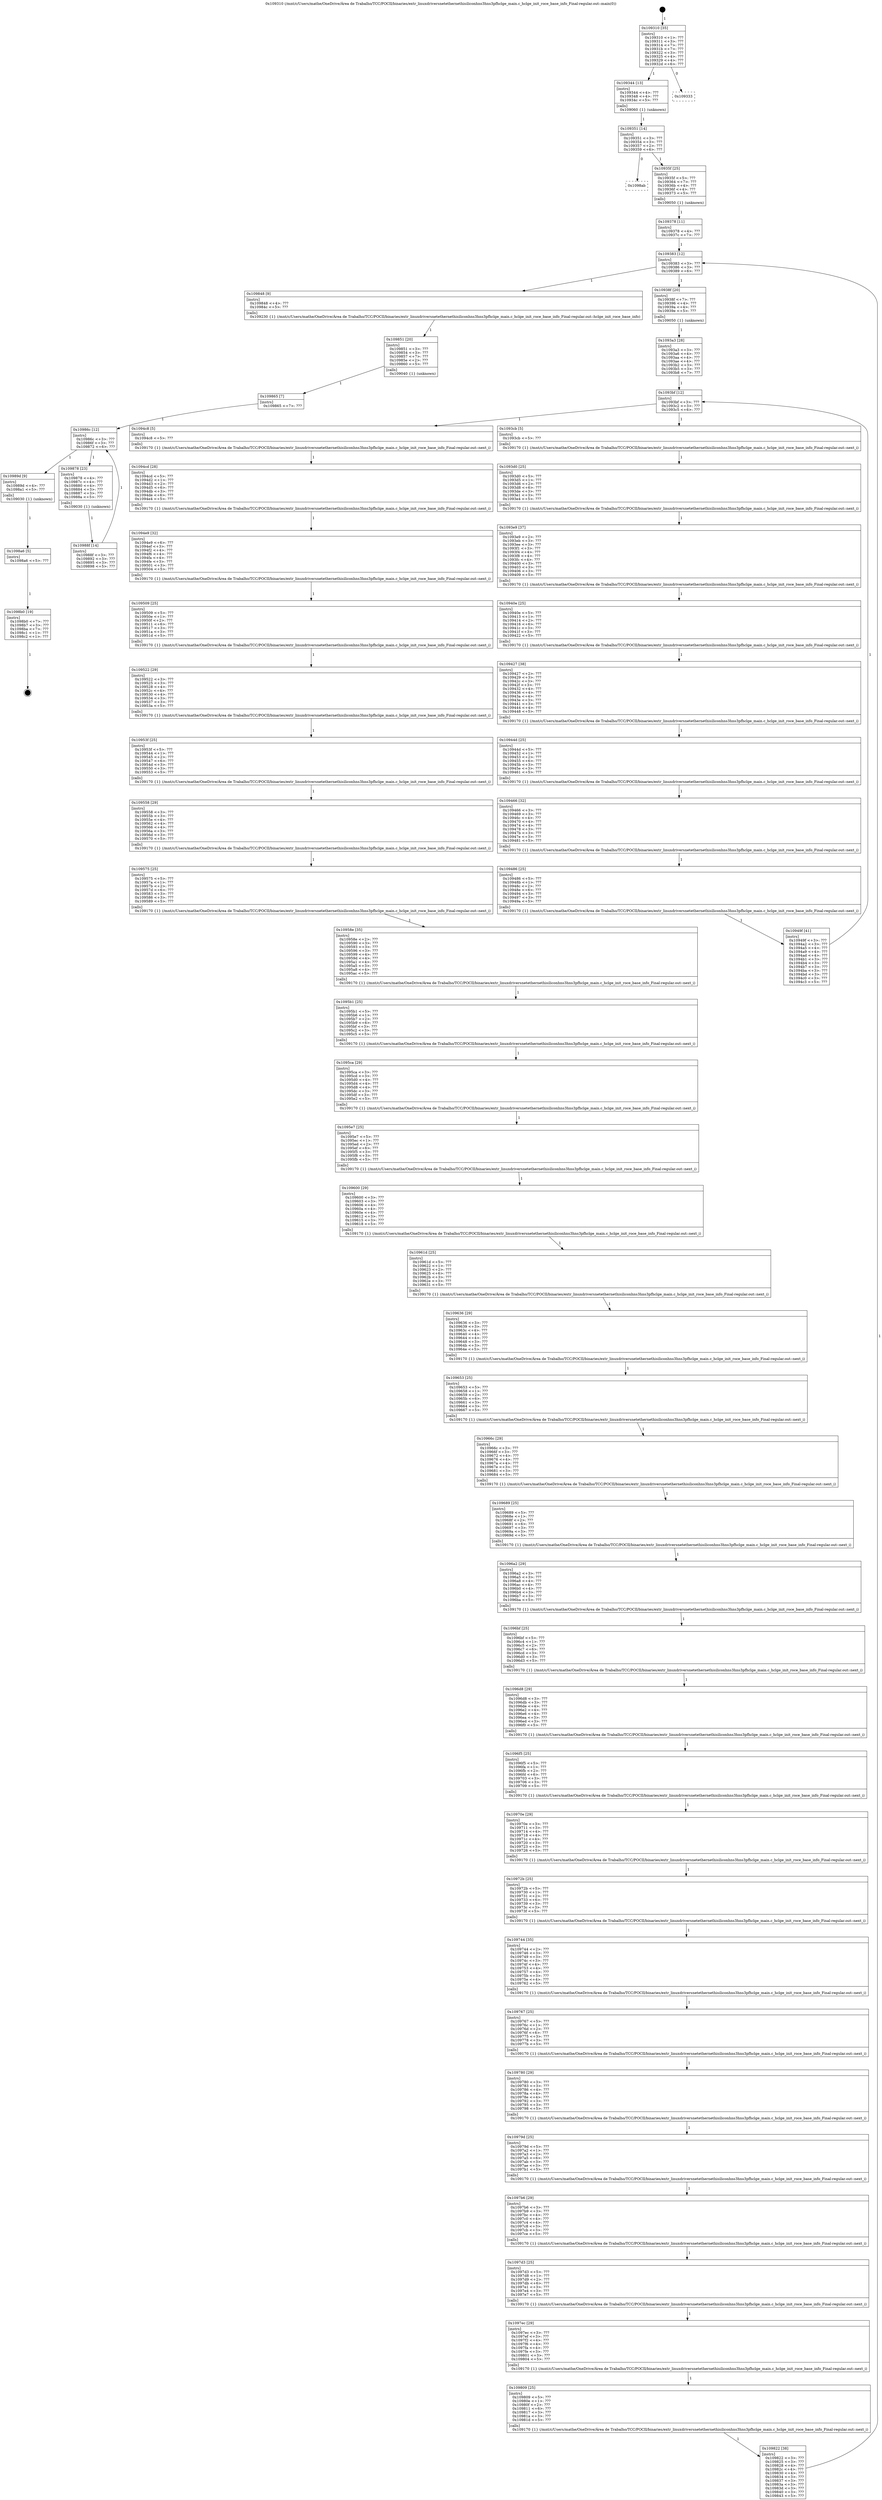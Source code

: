 digraph "0x109310" {
  label = "0x109310 (/mnt/c/Users/mathe/OneDrive/Área de Trabalho/TCC/POCII/binaries/extr_linuxdriversnetethernethisiliconhns3hns3pfhclge_main.c_hclge_init_roce_base_info_Final-regular.out::main(0))"
  labelloc = "t"
  node[shape=record]

  Entry [label="",width=0.3,height=0.3,shape=circle,fillcolor=black,style=filled]
  "0x109310" [label="{
     0x109310 [35]\l
     | [instrs]\l
     &nbsp;&nbsp;0x109310 \<+1\>: ???\l
     &nbsp;&nbsp;0x109311 \<+3\>: ???\l
     &nbsp;&nbsp;0x109314 \<+7\>: ???\l
     &nbsp;&nbsp;0x10931b \<+7\>: ???\l
     &nbsp;&nbsp;0x109322 \<+3\>: ???\l
     &nbsp;&nbsp;0x109325 \<+4\>: ???\l
     &nbsp;&nbsp;0x109329 \<+4\>: ???\l
     &nbsp;&nbsp;0x10932d \<+6\>: ???\l
  }"]
  "0x109344" [label="{
     0x109344 [13]\l
     | [instrs]\l
     &nbsp;&nbsp;0x109344 \<+4\>: ???\l
     &nbsp;&nbsp;0x109348 \<+4\>: ???\l
     &nbsp;&nbsp;0x10934c \<+5\>: ???\l
     | [calls]\l
     &nbsp;&nbsp;0x109060 \{1\} (unknown)\l
  }"]
  "0x109333" [label="{
     0x109333\l
  }", style=dashed]
  "0x109351" [label="{
     0x109351 [14]\l
     | [instrs]\l
     &nbsp;&nbsp;0x109351 \<+3\>: ???\l
     &nbsp;&nbsp;0x109354 \<+3\>: ???\l
     &nbsp;&nbsp;0x109357 \<+2\>: ???\l
     &nbsp;&nbsp;0x109359 \<+6\>: ???\l
  }"]
  "0x1098ab" [label="{
     0x1098ab\l
  }", style=dashed]
  "0x10935f" [label="{
     0x10935f [25]\l
     | [instrs]\l
     &nbsp;&nbsp;0x10935f \<+5\>: ???\l
     &nbsp;&nbsp;0x109364 \<+7\>: ???\l
     &nbsp;&nbsp;0x10936b \<+4\>: ???\l
     &nbsp;&nbsp;0x10936f \<+4\>: ???\l
     &nbsp;&nbsp;0x109373 \<+5\>: ???\l
     | [calls]\l
     &nbsp;&nbsp;0x109050 \{1\} (unknown)\l
  }"]
  Exit [label="",width=0.3,height=0.3,shape=circle,fillcolor=black,style=filled,peripheries=2]
  "0x109383" [label="{
     0x109383 [12]\l
     | [instrs]\l
     &nbsp;&nbsp;0x109383 \<+3\>: ???\l
     &nbsp;&nbsp;0x109386 \<+3\>: ???\l
     &nbsp;&nbsp;0x109389 \<+6\>: ???\l
  }"]
  "0x109848" [label="{
     0x109848 [9]\l
     | [instrs]\l
     &nbsp;&nbsp;0x109848 \<+4\>: ???\l
     &nbsp;&nbsp;0x10984c \<+5\>: ???\l
     | [calls]\l
     &nbsp;&nbsp;0x109230 \{1\} (/mnt/c/Users/mathe/OneDrive/Área de Trabalho/TCC/POCII/binaries/extr_linuxdriversnetethernethisiliconhns3hns3pfhclge_main.c_hclge_init_roce_base_info_Final-regular.out::hclge_init_roce_base_info)\l
  }"]
  "0x10938f" [label="{
     0x10938f [20]\l
     | [instrs]\l
     &nbsp;&nbsp;0x10938f \<+7\>: ???\l
     &nbsp;&nbsp;0x109396 \<+4\>: ???\l
     &nbsp;&nbsp;0x10939a \<+4\>: ???\l
     &nbsp;&nbsp;0x10939e \<+5\>: ???\l
     | [calls]\l
     &nbsp;&nbsp;0x109050 \{1\} (unknown)\l
  }"]
  "0x1093bf" [label="{
     0x1093bf [12]\l
     | [instrs]\l
     &nbsp;&nbsp;0x1093bf \<+3\>: ???\l
     &nbsp;&nbsp;0x1093c2 \<+3\>: ???\l
     &nbsp;&nbsp;0x1093c5 \<+6\>: ???\l
  }"]
  "0x1094c8" [label="{
     0x1094c8 [5]\l
     | [instrs]\l
     &nbsp;&nbsp;0x1094c8 \<+5\>: ???\l
     | [calls]\l
     &nbsp;&nbsp;0x109170 \{1\} (/mnt/c/Users/mathe/OneDrive/Área de Trabalho/TCC/POCII/binaries/extr_linuxdriversnetethernethisiliconhns3hns3pfhclge_main.c_hclge_init_roce_base_info_Final-regular.out::next_i)\l
  }"]
  "0x1093cb" [label="{
     0x1093cb [5]\l
     | [instrs]\l
     &nbsp;&nbsp;0x1093cb \<+5\>: ???\l
     | [calls]\l
     &nbsp;&nbsp;0x109170 \{1\} (/mnt/c/Users/mathe/OneDrive/Área de Trabalho/TCC/POCII/binaries/extr_linuxdriversnetethernethisiliconhns3hns3pfhclge_main.c_hclge_init_roce_base_info_Final-regular.out::next_i)\l
  }"]
  "0x1093d0" [label="{
     0x1093d0 [25]\l
     | [instrs]\l
     &nbsp;&nbsp;0x1093d0 \<+5\>: ???\l
     &nbsp;&nbsp;0x1093d5 \<+1\>: ???\l
     &nbsp;&nbsp;0x1093d6 \<+2\>: ???\l
     &nbsp;&nbsp;0x1093d8 \<+6\>: ???\l
     &nbsp;&nbsp;0x1093de \<+3\>: ???\l
     &nbsp;&nbsp;0x1093e1 \<+3\>: ???\l
     &nbsp;&nbsp;0x1093e4 \<+5\>: ???\l
     | [calls]\l
     &nbsp;&nbsp;0x109170 \{1\} (/mnt/c/Users/mathe/OneDrive/Área de Trabalho/TCC/POCII/binaries/extr_linuxdriversnetethernethisiliconhns3hns3pfhclge_main.c_hclge_init_roce_base_info_Final-regular.out::next_i)\l
  }"]
  "0x1093e9" [label="{
     0x1093e9 [37]\l
     | [instrs]\l
     &nbsp;&nbsp;0x1093e9 \<+2\>: ???\l
     &nbsp;&nbsp;0x1093eb \<+3\>: ???\l
     &nbsp;&nbsp;0x1093ee \<+3\>: ???\l
     &nbsp;&nbsp;0x1093f1 \<+3\>: ???\l
     &nbsp;&nbsp;0x1093f4 \<+4\>: ???\l
     &nbsp;&nbsp;0x1093f8 \<+4\>: ???\l
     &nbsp;&nbsp;0x1093fc \<+4\>: ???\l
     &nbsp;&nbsp;0x109400 \<+3\>: ???\l
     &nbsp;&nbsp;0x109403 \<+3\>: ???\l
     &nbsp;&nbsp;0x109406 \<+3\>: ???\l
     &nbsp;&nbsp;0x109409 \<+5\>: ???\l
     | [calls]\l
     &nbsp;&nbsp;0x109170 \{1\} (/mnt/c/Users/mathe/OneDrive/Área de Trabalho/TCC/POCII/binaries/extr_linuxdriversnetethernethisiliconhns3hns3pfhclge_main.c_hclge_init_roce_base_info_Final-regular.out::next_i)\l
  }"]
  "0x10940e" [label="{
     0x10940e [25]\l
     | [instrs]\l
     &nbsp;&nbsp;0x10940e \<+5\>: ???\l
     &nbsp;&nbsp;0x109413 \<+1\>: ???\l
     &nbsp;&nbsp;0x109414 \<+2\>: ???\l
     &nbsp;&nbsp;0x109416 \<+6\>: ???\l
     &nbsp;&nbsp;0x10941c \<+3\>: ???\l
     &nbsp;&nbsp;0x10941f \<+3\>: ???\l
     &nbsp;&nbsp;0x109422 \<+5\>: ???\l
     | [calls]\l
     &nbsp;&nbsp;0x109170 \{1\} (/mnt/c/Users/mathe/OneDrive/Área de Trabalho/TCC/POCII/binaries/extr_linuxdriversnetethernethisiliconhns3hns3pfhclge_main.c_hclge_init_roce_base_info_Final-regular.out::next_i)\l
  }"]
  "0x109427" [label="{
     0x109427 [38]\l
     | [instrs]\l
     &nbsp;&nbsp;0x109427 \<+2\>: ???\l
     &nbsp;&nbsp;0x109429 \<+3\>: ???\l
     &nbsp;&nbsp;0x10942c \<+3\>: ???\l
     &nbsp;&nbsp;0x10942f \<+3\>: ???\l
     &nbsp;&nbsp;0x109432 \<+4\>: ???\l
     &nbsp;&nbsp;0x109436 \<+4\>: ???\l
     &nbsp;&nbsp;0x10943a \<+4\>: ???\l
     &nbsp;&nbsp;0x10943e \<+3\>: ???\l
     &nbsp;&nbsp;0x109441 \<+3\>: ???\l
     &nbsp;&nbsp;0x109444 \<+4\>: ???\l
     &nbsp;&nbsp;0x109448 \<+5\>: ???\l
     | [calls]\l
     &nbsp;&nbsp;0x109170 \{1\} (/mnt/c/Users/mathe/OneDrive/Área de Trabalho/TCC/POCII/binaries/extr_linuxdriversnetethernethisiliconhns3hns3pfhclge_main.c_hclge_init_roce_base_info_Final-regular.out::next_i)\l
  }"]
  "0x10944d" [label="{
     0x10944d [25]\l
     | [instrs]\l
     &nbsp;&nbsp;0x10944d \<+5\>: ???\l
     &nbsp;&nbsp;0x109452 \<+1\>: ???\l
     &nbsp;&nbsp;0x109453 \<+2\>: ???\l
     &nbsp;&nbsp;0x109455 \<+6\>: ???\l
     &nbsp;&nbsp;0x10945b \<+3\>: ???\l
     &nbsp;&nbsp;0x10945e \<+3\>: ???\l
     &nbsp;&nbsp;0x109461 \<+5\>: ???\l
     | [calls]\l
     &nbsp;&nbsp;0x109170 \{1\} (/mnt/c/Users/mathe/OneDrive/Área de Trabalho/TCC/POCII/binaries/extr_linuxdriversnetethernethisiliconhns3hns3pfhclge_main.c_hclge_init_roce_base_info_Final-regular.out::next_i)\l
  }"]
  "0x109466" [label="{
     0x109466 [32]\l
     | [instrs]\l
     &nbsp;&nbsp;0x109466 \<+3\>: ???\l
     &nbsp;&nbsp;0x109469 \<+3\>: ???\l
     &nbsp;&nbsp;0x10946c \<+4\>: ???\l
     &nbsp;&nbsp;0x109470 \<+4\>: ???\l
     &nbsp;&nbsp;0x109474 \<+4\>: ???\l
     &nbsp;&nbsp;0x109478 \<+3\>: ???\l
     &nbsp;&nbsp;0x10947b \<+3\>: ???\l
     &nbsp;&nbsp;0x10947e \<+3\>: ???\l
     &nbsp;&nbsp;0x109481 \<+5\>: ???\l
     | [calls]\l
     &nbsp;&nbsp;0x109170 \{1\} (/mnt/c/Users/mathe/OneDrive/Área de Trabalho/TCC/POCII/binaries/extr_linuxdriversnetethernethisiliconhns3hns3pfhclge_main.c_hclge_init_roce_base_info_Final-regular.out::next_i)\l
  }"]
  "0x109486" [label="{
     0x109486 [25]\l
     | [instrs]\l
     &nbsp;&nbsp;0x109486 \<+5\>: ???\l
     &nbsp;&nbsp;0x10948b \<+1\>: ???\l
     &nbsp;&nbsp;0x10948c \<+2\>: ???\l
     &nbsp;&nbsp;0x10948e \<+6\>: ???\l
     &nbsp;&nbsp;0x109494 \<+3\>: ???\l
     &nbsp;&nbsp;0x109497 \<+3\>: ???\l
     &nbsp;&nbsp;0x10949a \<+5\>: ???\l
     | [calls]\l
     &nbsp;&nbsp;0x109170 \{1\} (/mnt/c/Users/mathe/OneDrive/Área de Trabalho/TCC/POCII/binaries/extr_linuxdriversnetethernethisiliconhns3hns3pfhclge_main.c_hclge_init_roce_base_info_Final-regular.out::next_i)\l
  }"]
  "0x10949f" [label="{
     0x10949f [41]\l
     | [instrs]\l
     &nbsp;&nbsp;0x10949f \<+3\>: ???\l
     &nbsp;&nbsp;0x1094a2 \<+3\>: ???\l
     &nbsp;&nbsp;0x1094a5 \<+4\>: ???\l
     &nbsp;&nbsp;0x1094a9 \<+4\>: ???\l
     &nbsp;&nbsp;0x1094ad \<+4\>: ???\l
     &nbsp;&nbsp;0x1094b1 \<+3\>: ???\l
     &nbsp;&nbsp;0x1094b4 \<+3\>: ???\l
     &nbsp;&nbsp;0x1094b7 \<+3\>: ???\l
     &nbsp;&nbsp;0x1094ba \<+3\>: ???\l
     &nbsp;&nbsp;0x1094bd \<+3\>: ???\l
     &nbsp;&nbsp;0x1094c0 \<+3\>: ???\l
     &nbsp;&nbsp;0x1094c3 \<+5\>: ???\l
  }"]
  "0x1093a3" [label="{
     0x1093a3 [28]\l
     | [instrs]\l
     &nbsp;&nbsp;0x1093a3 \<+3\>: ???\l
     &nbsp;&nbsp;0x1093a6 \<+4\>: ???\l
     &nbsp;&nbsp;0x1093aa \<+4\>: ???\l
     &nbsp;&nbsp;0x1093ae \<+4\>: ???\l
     &nbsp;&nbsp;0x1093b2 \<+3\>: ???\l
     &nbsp;&nbsp;0x1093b5 \<+3\>: ???\l
     &nbsp;&nbsp;0x1093b8 \<+7\>: ???\l
  }"]
  "0x1094cd" [label="{
     0x1094cd [28]\l
     | [instrs]\l
     &nbsp;&nbsp;0x1094cd \<+5\>: ???\l
     &nbsp;&nbsp;0x1094d2 \<+1\>: ???\l
     &nbsp;&nbsp;0x1094d3 \<+2\>: ???\l
     &nbsp;&nbsp;0x1094d5 \<+6\>: ???\l
     &nbsp;&nbsp;0x1094db \<+3\>: ???\l
     &nbsp;&nbsp;0x1094de \<+6\>: ???\l
     &nbsp;&nbsp;0x1094e4 \<+5\>: ???\l
     | [calls]\l
     &nbsp;&nbsp;0x109170 \{1\} (/mnt/c/Users/mathe/OneDrive/Área de Trabalho/TCC/POCII/binaries/extr_linuxdriversnetethernethisiliconhns3hns3pfhclge_main.c_hclge_init_roce_base_info_Final-regular.out::next_i)\l
  }"]
  "0x1094e9" [label="{
     0x1094e9 [32]\l
     | [instrs]\l
     &nbsp;&nbsp;0x1094e9 \<+6\>: ???\l
     &nbsp;&nbsp;0x1094ef \<+3\>: ???\l
     &nbsp;&nbsp;0x1094f2 \<+4\>: ???\l
     &nbsp;&nbsp;0x1094f6 \<+4\>: ???\l
     &nbsp;&nbsp;0x1094fa \<+4\>: ???\l
     &nbsp;&nbsp;0x1094fe \<+3\>: ???\l
     &nbsp;&nbsp;0x109501 \<+3\>: ???\l
     &nbsp;&nbsp;0x109504 \<+5\>: ???\l
     | [calls]\l
     &nbsp;&nbsp;0x109170 \{1\} (/mnt/c/Users/mathe/OneDrive/Área de Trabalho/TCC/POCII/binaries/extr_linuxdriversnetethernethisiliconhns3hns3pfhclge_main.c_hclge_init_roce_base_info_Final-regular.out::next_i)\l
  }"]
  "0x109509" [label="{
     0x109509 [25]\l
     | [instrs]\l
     &nbsp;&nbsp;0x109509 \<+5\>: ???\l
     &nbsp;&nbsp;0x10950e \<+1\>: ???\l
     &nbsp;&nbsp;0x10950f \<+2\>: ???\l
     &nbsp;&nbsp;0x109511 \<+6\>: ???\l
     &nbsp;&nbsp;0x109517 \<+3\>: ???\l
     &nbsp;&nbsp;0x10951a \<+3\>: ???\l
     &nbsp;&nbsp;0x10951d \<+5\>: ???\l
     | [calls]\l
     &nbsp;&nbsp;0x109170 \{1\} (/mnt/c/Users/mathe/OneDrive/Área de Trabalho/TCC/POCII/binaries/extr_linuxdriversnetethernethisiliconhns3hns3pfhclge_main.c_hclge_init_roce_base_info_Final-regular.out::next_i)\l
  }"]
  "0x109522" [label="{
     0x109522 [29]\l
     | [instrs]\l
     &nbsp;&nbsp;0x109522 \<+3\>: ???\l
     &nbsp;&nbsp;0x109525 \<+3\>: ???\l
     &nbsp;&nbsp;0x109528 \<+4\>: ???\l
     &nbsp;&nbsp;0x10952c \<+4\>: ???\l
     &nbsp;&nbsp;0x109530 \<+4\>: ???\l
     &nbsp;&nbsp;0x109534 \<+3\>: ???\l
     &nbsp;&nbsp;0x109537 \<+3\>: ???\l
     &nbsp;&nbsp;0x10953a \<+5\>: ???\l
     | [calls]\l
     &nbsp;&nbsp;0x109170 \{1\} (/mnt/c/Users/mathe/OneDrive/Área de Trabalho/TCC/POCII/binaries/extr_linuxdriversnetethernethisiliconhns3hns3pfhclge_main.c_hclge_init_roce_base_info_Final-regular.out::next_i)\l
  }"]
  "0x10953f" [label="{
     0x10953f [25]\l
     | [instrs]\l
     &nbsp;&nbsp;0x10953f \<+5\>: ???\l
     &nbsp;&nbsp;0x109544 \<+1\>: ???\l
     &nbsp;&nbsp;0x109545 \<+2\>: ???\l
     &nbsp;&nbsp;0x109547 \<+6\>: ???\l
     &nbsp;&nbsp;0x10954d \<+3\>: ???\l
     &nbsp;&nbsp;0x109550 \<+3\>: ???\l
     &nbsp;&nbsp;0x109553 \<+5\>: ???\l
     | [calls]\l
     &nbsp;&nbsp;0x109170 \{1\} (/mnt/c/Users/mathe/OneDrive/Área de Trabalho/TCC/POCII/binaries/extr_linuxdriversnetethernethisiliconhns3hns3pfhclge_main.c_hclge_init_roce_base_info_Final-regular.out::next_i)\l
  }"]
  "0x109558" [label="{
     0x109558 [29]\l
     | [instrs]\l
     &nbsp;&nbsp;0x109558 \<+3\>: ???\l
     &nbsp;&nbsp;0x10955b \<+3\>: ???\l
     &nbsp;&nbsp;0x10955e \<+4\>: ???\l
     &nbsp;&nbsp;0x109562 \<+4\>: ???\l
     &nbsp;&nbsp;0x109566 \<+4\>: ???\l
     &nbsp;&nbsp;0x10956a \<+3\>: ???\l
     &nbsp;&nbsp;0x10956d \<+3\>: ???\l
     &nbsp;&nbsp;0x109570 \<+5\>: ???\l
     | [calls]\l
     &nbsp;&nbsp;0x109170 \{1\} (/mnt/c/Users/mathe/OneDrive/Área de Trabalho/TCC/POCII/binaries/extr_linuxdriversnetethernethisiliconhns3hns3pfhclge_main.c_hclge_init_roce_base_info_Final-regular.out::next_i)\l
  }"]
  "0x109575" [label="{
     0x109575 [25]\l
     | [instrs]\l
     &nbsp;&nbsp;0x109575 \<+5\>: ???\l
     &nbsp;&nbsp;0x10957a \<+1\>: ???\l
     &nbsp;&nbsp;0x10957b \<+2\>: ???\l
     &nbsp;&nbsp;0x10957d \<+6\>: ???\l
     &nbsp;&nbsp;0x109583 \<+3\>: ???\l
     &nbsp;&nbsp;0x109586 \<+3\>: ???\l
     &nbsp;&nbsp;0x109589 \<+5\>: ???\l
     | [calls]\l
     &nbsp;&nbsp;0x109170 \{1\} (/mnt/c/Users/mathe/OneDrive/Área de Trabalho/TCC/POCII/binaries/extr_linuxdriversnetethernethisiliconhns3hns3pfhclge_main.c_hclge_init_roce_base_info_Final-regular.out::next_i)\l
  }"]
  "0x10958e" [label="{
     0x10958e [35]\l
     | [instrs]\l
     &nbsp;&nbsp;0x10958e \<+2\>: ???\l
     &nbsp;&nbsp;0x109590 \<+3\>: ???\l
     &nbsp;&nbsp;0x109593 \<+3\>: ???\l
     &nbsp;&nbsp;0x109596 \<+3\>: ???\l
     &nbsp;&nbsp;0x109599 \<+4\>: ???\l
     &nbsp;&nbsp;0x10959d \<+4\>: ???\l
     &nbsp;&nbsp;0x1095a1 \<+4\>: ???\l
     &nbsp;&nbsp;0x1095a5 \<+3\>: ???\l
     &nbsp;&nbsp;0x1095a8 \<+4\>: ???\l
     &nbsp;&nbsp;0x1095ac \<+5\>: ???\l
     | [calls]\l
     &nbsp;&nbsp;0x109170 \{1\} (/mnt/c/Users/mathe/OneDrive/Área de Trabalho/TCC/POCII/binaries/extr_linuxdriversnetethernethisiliconhns3hns3pfhclge_main.c_hclge_init_roce_base_info_Final-regular.out::next_i)\l
  }"]
  "0x1095b1" [label="{
     0x1095b1 [25]\l
     | [instrs]\l
     &nbsp;&nbsp;0x1095b1 \<+5\>: ???\l
     &nbsp;&nbsp;0x1095b6 \<+1\>: ???\l
     &nbsp;&nbsp;0x1095b7 \<+2\>: ???\l
     &nbsp;&nbsp;0x1095b9 \<+6\>: ???\l
     &nbsp;&nbsp;0x1095bf \<+3\>: ???\l
     &nbsp;&nbsp;0x1095c2 \<+3\>: ???\l
     &nbsp;&nbsp;0x1095c5 \<+5\>: ???\l
     | [calls]\l
     &nbsp;&nbsp;0x109170 \{1\} (/mnt/c/Users/mathe/OneDrive/Área de Trabalho/TCC/POCII/binaries/extr_linuxdriversnetethernethisiliconhns3hns3pfhclge_main.c_hclge_init_roce_base_info_Final-regular.out::next_i)\l
  }"]
  "0x1095ca" [label="{
     0x1095ca [29]\l
     | [instrs]\l
     &nbsp;&nbsp;0x1095ca \<+3\>: ???\l
     &nbsp;&nbsp;0x1095cd \<+3\>: ???\l
     &nbsp;&nbsp;0x1095d0 \<+4\>: ???\l
     &nbsp;&nbsp;0x1095d4 \<+4\>: ???\l
     &nbsp;&nbsp;0x1095d8 \<+4\>: ???\l
     &nbsp;&nbsp;0x1095dc \<+3\>: ???\l
     &nbsp;&nbsp;0x1095df \<+3\>: ???\l
     &nbsp;&nbsp;0x1095e2 \<+5\>: ???\l
     | [calls]\l
     &nbsp;&nbsp;0x109170 \{1\} (/mnt/c/Users/mathe/OneDrive/Área de Trabalho/TCC/POCII/binaries/extr_linuxdriversnetethernethisiliconhns3hns3pfhclge_main.c_hclge_init_roce_base_info_Final-regular.out::next_i)\l
  }"]
  "0x1095e7" [label="{
     0x1095e7 [25]\l
     | [instrs]\l
     &nbsp;&nbsp;0x1095e7 \<+5\>: ???\l
     &nbsp;&nbsp;0x1095ec \<+1\>: ???\l
     &nbsp;&nbsp;0x1095ed \<+2\>: ???\l
     &nbsp;&nbsp;0x1095ef \<+6\>: ???\l
     &nbsp;&nbsp;0x1095f5 \<+3\>: ???\l
     &nbsp;&nbsp;0x1095f8 \<+3\>: ???\l
     &nbsp;&nbsp;0x1095fb \<+5\>: ???\l
     | [calls]\l
     &nbsp;&nbsp;0x109170 \{1\} (/mnt/c/Users/mathe/OneDrive/Área de Trabalho/TCC/POCII/binaries/extr_linuxdriversnetethernethisiliconhns3hns3pfhclge_main.c_hclge_init_roce_base_info_Final-regular.out::next_i)\l
  }"]
  "0x109600" [label="{
     0x109600 [29]\l
     | [instrs]\l
     &nbsp;&nbsp;0x109600 \<+3\>: ???\l
     &nbsp;&nbsp;0x109603 \<+3\>: ???\l
     &nbsp;&nbsp;0x109606 \<+4\>: ???\l
     &nbsp;&nbsp;0x10960a \<+4\>: ???\l
     &nbsp;&nbsp;0x10960e \<+4\>: ???\l
     &nbsp;&nbsp;0x109612 \<+3\>: ???\l
     &nbsp;&nbsp;0x109615 \<+3\>: ???\l
     &nbsp;&nbsp;0x109618 \<+5\>: ???\l
     | [calls]\l
     &nbsp;&nbsp;0x109170 \{1\} (/mnt/c/Users/mathe/OneDrive/Área de Trabalho/TCC/POCII/binaries/extr_linuxdriversnetethernethisiliconhns3hns3pfhclge_main.c_hclge_init_roce_base_info_Final-regular.out::next_i)\l
  }"]
  "0x10961d" [label="{
     0x10961d [25]\l
     | [instrs]\l
     &nbsp;&nbsp;0x10961d \<+5\>: ???\l
     &nbsp;&nbsp;0x109622 \<+1\>: ???\l
     &nbsp;&nbsp;0x109623 \<+2\>: ???\l
     &nbsp;&nbsp;0x109625 \<+6\>: ???\l
     &nbsp;&nbsp;0x10962b \<+3\>: ???\l
     &nbsp;&nbsp;0x10962e \<+3\>: ???\l
     &nbsp;&nbsp;0x109631 \<+5\>: ???\l
     | [calls]\l
     &nbsp;&nbsp;0x109170 \{1\} (/mnt/c/Users/mathe/OneDrive/Área de Trabalho/TCC/POCII/binaries/extr_linuxdriversnetethernethisiliconhns3hns3pfhclge_main.c_hclge_init_roce_base_info_Final-regular.out::next_i)\l
  }"]
  "0x109636" [label="{
     0x109636 [29]\l
     | [instrs]\l
     &nbsp;&nbsp;0x109636 \<+3\>: ???\l
     &nbsp;&nbsp;0x109639 \<+3\>: ???\l
     &nbsp;&nbsp;0x10963c \<+4\>: ???\l
     &nbsp;&nbsp;0x109640 \<+4\>: ???\l
     &nbsp;&nbsp;0x109644 \<+4\>: ???\l
     &nbsp;&nbsp;0x109648 \<+3\>: ???\l
     &nbsp;&nbsp;0x10964b \<+3\>: ???\l
     &nbsp;&nbsp;0x10964e \<+5\>: ???\l
     | [calls]\l
     &nbsp;&nbsp;0x109170 \{1\} (/mnt/c/Users/mathe/OneDrive/Área de Trabalho/TCC/POCII/binaries/extr_linuxdriversnetethernethisiliconhns3hns3pfhclge_main.c_hclge_init_roce_base_info_Final-regular.out::next_i)\l
  }"]
  "0x109653" [label="{
     0x109653 [25]\l
     | [instrs]\l
     &nbsp;&nbsp;0x109653 \<+5\>: ???\l
     &nbsp;&nbsp;0x109658 \<+1\>: ???\l
     &nbsp;&nbsp;0x109659 \<+2\>: ???\l
     &nbsp;&nbsp;0x10965b \<+6\>: ???\l
     &nbsp;&nbsp;0x109661 \<+3\>: ???\l
     &nbsp;&nbsp;0x109664 \<+3\>: ???\l
     &nbsp;&nbsp;0x109667 \<+5\>: ???\l
     | [calls]\l
     &nbsp;&nbsp;0x109170 \{1\} (/mnt/c/Users/mathe/OneDrive/Área de Trabalho/TCC/POCII/binaries/extr_linuxdriversnetethernethisiliconhns3hns3pfhclge_main.c_hclge_init_roce_base_info_Final-regular.out::next_i)\l
  }"]
  "0x10966c" [label="{
     0x10966c [29]\l
     | [instrs]\l
     &nbsp;&nbsp;0x10966c \<+3\>: ???\l
     &nbsp;&nbsp;0x10966f \<+3\>: ???\l
     &nbsp;&nbsp;0x109672 \<+4\>: ???\l
     &nbsp;&nbsp;0x109676 \<+4\>: ???\l
     &nbsp;&nbsp;0x10967a \<+4\>: ???\l
     &nbsp;&nbsp;0x10967e \<+3\>: ???\l
     &nbsp;&nbsp;0x109681 \<+3\>: ???\l
     &nbsp;&nbsp;0x109684 \<+5\>: ???\l
     | [calls]\l
     &nbsp;&nbsp;0x109170 \{1\} (/mnt/c/Users/mathe/OneDrive/Área de Trabalho/TCC/POCII/binaries/extr_linuxdriversnetethernethisiliconhns3hns3pfhclge_main.c_hclge_init_roce_base_info_Final-regular.out::next_i)\l
  }"]
  "0x109689" [label="{
     0x109689 [25]\l
     | [instrs]\l
     &nbsp;&nbsp;0x109689 \<+5\>: ???\l
     &nbsp;&nbsp;0x10968e \<+1\>: ???\l
     &nbsp;&nbsp;0x10968f \<+2\>: ???\l
     &nbsp;&nbsp;0x109691 \<+6\>: ???\l
     &nbsp;&nbsp;0x109697 \<+3\>: ???\l
     &nbsp;&nbsp;0x10969a \<+3\>: ???\l
     &nbsp;&nbsp;0x10969d \<+5\>: ???\l
     | [calls]\l
     &nbsp;&nbsp;0x109170 \{1\} (/mnt/c/Users/mathe/OneDrive/Área de Trabalho/TCC/POCII/binaries/extr_linuxdriversnetethernethisiliconhns3hns3pfhclge_main.c_hclge_init_roce_base_info_Final-regular.out::next_i)\l
  }"]
  "0x1096a2" [label="{
     0x1096a2 [29]\l
     | [instrs]\l
     &nbsp;&nbsp;0x1096a2 \<+3\>: ???\l
     &nbsp;&nbsp;0x1096a5 \<+3\>: ???\l
     &nbsp;&nbsp;0x1096a8 \<+4\>: ???\l
     &nbsp;&nbsp;0x1096ac \<+4\>: ???\l
     &nbsp;&nbsp;0x1096b0 \<+4\>: ???\l
     &nbsp;&nbsp;0x1096b4 \<+3\>: ???\l
     &nbsp;&nbsp;0x1096b7 \<+3\>: ???\l
     &nbsp;&nbsp;0x1096ba \<+5\>: ???\l
     | [calls]\l
     &nbsp;&nbsp;0x109170 \{1\} (/mnt/c/Users/mathe/OneDrive/Área de Trabalho/TCC/POCII/binaries/extr_linuxdriversnetethernethisiliconhns3hns3pfhclge_main.c_hclge_init_roce_base_info_Final-regular.out::next_i)\l
  }"]
  "0x1096bf" [label="{
     0x1096bf [25]\l
     | [instrs]\l
     &nbsp;&nbsp;0x1096bf \<+5\>: ???\l
     &nbsp;&nbsp;0x1096c4 \<+1\>: ???\l
     &nbsp;&nbsp;0x1096c5 \<+2\>: ???\l
     &nbsp;&nbsp;0x1096c7 \<+6\>: ???\l
     &nbsp;&nbsp;0x1096cd \<+3\>: ???\l
     &nbsp;&nbsp;0x1096d0 \<+3\>: ???\l
     &nbsp;&nbsp;0x1096d3 \<+5\>: ???\l
     | [calls]\l
     &nbsp;&nbsp;0x109170 \{1\} (/mnt/c/Users/mathe/OneDrive/Área de Trabalho/TCC/POCII/binaries/extr_linuxdriversnetethernethisiliconhns3hns3pfhclge_main.c_hclge_init_roce_base_info_Final-regular.out::next_i)\l
  }"]
  "0x1096d8" [label="{
     0x1096d8 [29]\l
     | [instrs]\l
     &nbsp;&nbsp;0x1096d8 \<+3\>: ???\l
     &nbsp;&nbsp;0x1096db \<+3\>: ???\l
     &nbsp;&nbsp;0x1096de \<+4\>: ???\l
     &nbsp;&nbsp;0x1096e2 \<+4\>: ???\l
     &nbsp;&nbsp;0x1096e6 \<+4\>: ???\l
     &nbsp;&nbsp;0x1096ea \<+3\>: ???\l
     &nbsp;&nbsp;0x1096ed \<+3\>: ???\l
     &nbsp;&nbsp;0x1096f0 \<+5\>: ???\l
     | [calls]\l
     &nbsp;&nbsp;0x109170 \{1\} (/mnt/c/Users/mathe/OneDrive/Área de Trabalho/TCC/POCII/binaries/extr_linuxdriversnetethernethisiliconhns3hns3pfhclge_main.c_hclge_init_roce_base_info_Final-regular.out::next_i)\l
  }"]
  "0x1096f5" [label="{
     0x1096f5 [25]\l
     | [instrs]\l
     &nbsp;&nbsp;0x1096f5 \<+5\>: ???\l
     &nbsp;&nbsp;0x1096fa \<+1\>: ???\l
     &nbsp;&nbsp;0x1096fb \<+2\>: ???\l
     &nbsp;&nbsp;0x1096fd \<+6\>: ???\l
     &nbsp;&nbsp;0x109703 \<+3\>: ???\l
     &nbsp;&nbsp;0x109706 \<+3\>: ???\l
     &nbsp;&nbsp;0x109709 \<+5\>: ???\l
     | [calls]\l
     &nbsp;&nbsp;0x109170 \{1\} (/mnt/c/Users/mathe/OneDrive/Área de Trabalho/TCC/POCII/binaries/extr_linuxdriversnetethernethisiliconhns3hns3pfhclge_main.c_hclge_init_roce_base_info_Final-regular.out::next_i)\l
  }"]
  "0x10970e" [label="{
     0x10970e [29]\l
     | [instrs]\l
     &nbsp;&nbsp;0x10970e \<+3\>: ???\l
     &nbsp;&nbsp;0x109711 \<+3\>: ???\l
     &nbsp;&nbsp;0x109714 \<+4\>: ???\l
     &nbsp;&nbsp;0x109718 \<+4\>: ???\l
     &nbsp;&nbsp;0x10971c \<+4\>: ???\l
     &nbsp;&nbsp;0x109720 \<+3\>: ???\l
     &nbsp;&nbsp;0x109723 \<+3\>: ???\l
     &nbsp;&nbsp;0x109726 \<+5\>: ???\l
     | [calls]\l
     &nbsp;&nbsp;0x109170 \{1\} (/mnt/c/Users/mathe/OneDrive/Área de Trabalho/TCC/POCII/binaries/extr_linuxdriversnetethernethisiliconhns3hns3pfhclge_main.c_hclge_init_roce_base_info_Final-regular.out::next_i)\l
  }"]
  "0x10972b" [label="{
     0x10972b [25]\l
     | [instrs]\l
     &nbsp;&nbsp;0x10972b \<+5\>: ???\l
     &nbsp;&nbsp;0x109730 \<+1\>: ???\l
     &nbsp;&nbsp;0x109731 \<+2\>: ???\l
     &nbsp;&nbsp;0x109733 \<+6\>: ???\l
     &nbsp;&nbsp;0x109739 \<+3\>: ???\l
     &nbsp;&nbsp;0x10973c \<+3\>: ???\l
     &nbsp;&nbsp;0x10973f \<+5\>: ???\l
     | [calls]\l
     &nbsp;&nbsp;0x109170 \{1\} (/mnt/c/Users/mathe/OneDrive/Área de Trabalho/TCC/POCII/binaries/extr_linuxdriversnetethernethisiliconhns3hns3pfhclge_main.c_hclge_init_roce_base_info_Final-regular.out::next_i)\l
  }"]
  "0x109744" [label="{
     0x109744 [35]\l
     | [instrs]\l
     &nbsp;&nbsp;0x109744 \<+2\>: ???\l
     &nbsp;&nbsp;0x109746 \<+3\>: ???\l
     &nbsp;&nbsp;0x109749 \<+3\>: ???\l
     &nbsp;&nbsp;0x10974c \<+3\>: ???\l
     &nbsp;&nbsp;0x10974f \<+4\>: ???\l
     &nbsp;&nbsp;0x109753 \<+4\>: ???\l
     &nbsp;&nbsp;0x109757 \<+4\>: ???\l
     &nbsp;&nbsp;0x10975b \<+3\>: ???\l
     &nbsp;&nbsp;0x10975e \<+4\>: ???\l
     &nbsp;&nbsp;0x109762 \<+5\>: ???\l
     | [calls]\l
     &nbsp;&nbsp;0x109170 \{1\} (/mnt/c/Users/mathe/OneDrive/Área de Trabalho/TCC/POCII/binaries/extr_linuxdriversnetethernethisiliconhns3hns3pfhclge_main.c_hclge_init_roce_base_info_Final-regular.out::next_i)\l
  }"]
  "0x109767" [label="{
     0x109767 [25]\l
     | [instrs]\l
     &nbsp;&nbsp;0x109767 \<+5\>: ???\l
     &nbsp;&nbsp;0x10976c \<+1\>: ???\l
     &nbsp;&nbsp;0x10976d \<+2\>: ???\l
     &nbsp;&nbsp;0x10976f \<+6\>: ???\l
     &nbsp;&nbsp;0x109775 \<+3\>: ???\l
     &nbsp;&nbsp;0x109778 \<+3\>: ???\l
     &nbsp;&nbsp;0x10977b \<+5\>: ???\l
     | [calls]\l
     &nbsp;&nbsp;0x109170 \{1\} (/mnt/c/Users/mathe/OneDrive/Área de Trabalho/TCC/POCII/binaries/extr_linuxdriversnetethernethisiliconhns3hns3pfhclge_main.c_hclge_init_roce_base_info_Final-regular.out::next_i)\l
  }"]
  "0x109780" [label="{
     0x109780 [29]\l
     | [instrs]\l
     &nbsp;&nbsp;0x109780 \<+3\>: ???\l
     &nbsp;&nbsp;0x109783 \<+3\>: ???\l
     &nbsp;&nbsp;0x109786 \<+4\>: ???\l
     &nbsp;&nbsp;0x10978a \<+4\>: ???\l
     &nbsp;&nbsp;0x10978e \<+4\>: ???\l
     &nbsp;&nbsp;0x109792 \<+3\>: ???\l
     &nbsp;&nbsp;0x109795 \<+3\>: ???\l
     &nbsp;&nbsp;0x109798 \<+5\>: ???\l
     | [calls]\l
     &nbsp;&nbsp;0x109170 \{1\} (/mnt/c/Users/mathe/OneDrive/Área de Trabalho/TCC/POCII/binaries/extr_linuxdriversnetethernethisiliconhns3hns3pfhclge_main.c_hclge_init_roce_base_info_Final-regular.out::next_i)\l
  }"]
  "0x10979d" [label="{
     0x10979d [25]\l
     | [instrs]\l
     &nbsp;&nbsp;0x10979d \<+5\>: ???\l
     &nbsp;&nbsp;0x1097a2 \<+1\>: ???\l
     &nbsp;&nbsp;0x1097a3 \<+2\>: ???\l
     &nbsp;&nbsp;0x1097a5 \<+6\>: ???\l
     &nbsp;&nbsp;0x1097ab \<+3\>: ???\l
     &nbsp;&nbsp;0x1097ae \<+3\>: ???\l
     &nbsp;&nbsp;0x1097b1 \<+5\>: ???\l
     | [calls]\l
     &nbsp;&nbsp;0x109170 \{1\} (/mnt/c/Users/mathe/OneDrive/Área de Trabalho/TCC/POCII/binaries/extr_linuxdriversnetethernethisiliconhns3hns3pfhclge_main.c_hclge_init_roce_base_info_Final-regular.out::next_i)\l
  }"]
  "0x1097b6" [label="{
     0x1097b6 [29]\l
     | [instrs]\l
     &nbsp;&nbsp;0x1097b6 \<+3\>: ???\l
     &nbsp;&nbsp;0x1097b9 \<+3\>: ???\l
     &nbsp;&nbsp;0x1097bc \<+4\>: ???\l
     &nbsp;&nbsp;0x1097c0 \<+4\>: ???\l
     &nbsp;&nbsp;0x1097c4 \<+4\>: ???\l
     &nbsp;&nbsp;0x1097c8 \<+3\>: ???\l
     &nbsp;&nbsp;0x1097cb \<+3\>: ???\l
     &nbsp;&nbsp;0x1097ce \<+5\>: ???\l
     | [calls]\l
     &nbsp;&nbsp;0x109170 \{1\} (/mnt/c/Users/mathe/OneDrive/Área de Trabalho/TCC/POCII/binaries/extr_linuxdriversnetethernethisiliconhns3hns3pfhclge_main.c_hclge_init_roce_base_info_Final-regular.out::next_i)\l
  }"]
  "0x1097d3" [label="{
     0x1097d3 [25]\l
     | [instrs]\l
     &nbsp;&nbsp;0x1097d3 \<+5\>: ???\l
     &nbsp;&nbsp;0x1097d8 \<+1\>: ???\l
     &nbsp;&nbsp;0x1097d9 \<+2\>: ???\l
     &nbsp;&nbsp;0x1097db \<+6\>: ???\l
     &nbsp;&nbsp;0x1097e1 \<+3\>: ???\l
     &nbsp;&nbsp;0x1097e4 \<+3\>: ???\l
     &nbsp;&nbsp;0x1097e7 \<+5\>: ???\l
     | [calls]\l
     &nbsp;&nbsp;0x109170 \{1\} (/mnt/c/Users/mathe/OneDrive/Área de Trabalho/TCC/POCII/binaries/extr_linuxdriversnetethernethisiliconhns3hns3pfhclge_main.c_hclge_init_roce_base_info_Final-regular.out::next_i)\l
  }"]
  "0x1097ec" [label="{
     0x1097ec [29]\l
     | [instrs]\l
     &nbsp;&nbsp;0x1097ec \<+3\>: ???\l
     &nbsp;&nbsp;0x1097ef \<+3\>: ???\l
     &nbsp;&nbsp;0x1097f2 \<+4\>: ???\l
     &nbsp;&nbsp;0x1097f6 \<+4\>: ???\l
     &nbsp;&nbsp;0x1097fa \<+4\>: ???\l
     &nbsp;&nbsp;0x1097fe \<+3\>: ???\l
     &nbsp;&nbsp;0x109801 \<+3\>: ???\l
     &nbsp;&nbsp;0x109804 \<+5\>: ???\l
     | [calls]\l
     &nbsp;&nbsp;0x109170 \{1\} (/mnt/c/Users/mathe/OneDrive/Área de Trabalho/TCC/POCII/binaries/extr_linuxdriversnetethernethisiliconhns3hns3pfhclge_main.c_hclge_init_roce_base_info_Final-regular.out::next_i)\l
  }"]
  "0x109809" [label="{
     0x109809 [25]\l
     | [instrs]\l
     &nbsp;&nbsp;0x109809 \<+5\>: ???\l
     &nbsp;&nbsp;0x10980e \<+1\>: ???\l
     &nbsp;&nbsp;0x10980f \<+2\>: ???\l
     &nbsp;&nbsp;0x109811 \<+6\>: ???\l
     &nbsp;&nbsp;0x109817 \<+3\>: ???\l
     &nbsp;&nbsp;0x10981a \<+3\>: ???\l
     &nbsp;&nbsp;0x10981d \<+5\>: ???\l
     | [calls]\l
     &nbsp;&nbsp;0x109170 \{1\} (/mnt/c/Users/mathe/OneDrive/Área de Trabalho/TCC/POCII/binaries/extr_linuxdriversnetethernethisiliconhns3hns3pfhclge_main.c_hclge_init_roce_base_info_Final-regular.out::next_i)\l
  }"]
  "0x109822" [label="{
     0x109822 [38]\l
     | [instrs]\l
     &nbsp;&nbsp;0x109822 \<+3\>: ???\l
     &nbsp;&nbsp;0x109825 \<+3\>: ???\l
     &nbsp;&nbsp;0x109828 \<+4\>: ???\l
     &nbsp;&nbsp;0x10982c \<+4\>: ???\l
     &nbsp;&nbsp;0x109830 \<+4\>: ???\l
     &nbsp;&nbsp;0x109834 \<+3\>: ???\l
     &nbsp;&nbsp;0x109837 \<+3\>: ???\l
     &nbsp;&nbsp;0x10983a \<+3\>: ???\l
     &nbsp;&nbsp;0x10983d \<+3\>: ???\l
     &nbsp;&nbsp;0x109840 \<+3\>: ???\l
     &nbsp;&nbsp;0x109843 \<+5\>: ???\l
  }"]
  "0x109378" [label="{
     0x109378 [11]\l
     | [instrs]\l
     &nbsp;&nbsp;0x109378 \<+4\>: ???\l
     &nbsp;&nbsp;0x10937c \<+7\>: ???\l
  }"]
  "0x109851" [label="{
     0x109851 [20]\l
     | [instrs]\l
     &nbsp;&nbsp;0x109851 \<+3\>: ???\l
     &nbsp;&nbsp;0x109854 \<+3\>: ???\l
     &nbsp;&nbsp;0x109857 \<+7\>: ???\l
     &nbsp;&nbsp;0x10985e \<+2\>: ???\l
     &nbsp;&nbsp;0x109860 \<+5\>: ???\l
     | [calls]\l
     &nbsp;&nbsp;0x109040 \{1\} (unknown)\l
  }"]
  "0x10986c" [label="{
     0x10986c [12]\l
     | [instrs]\l
     &nbsp;&nbsp;0x10986c \<+3\>: ???\l
     &nbsp;&nbsp;0x10986f \<+3\>: ???\l
     &nbsp;&nbsp;0x109872 \<+6\>: ???\l
  }"]
  "0x10989d" [label="{
     0x10989d [9]\l
     | [instrs]\l
     &nbsp;&nbsp;0x10989d \<+4\>: ???\l
     &nbsp;&nbsp;0x1098a1 \<+5\>: ???\l
     | [calls]\l
     &nbsp;&nbsp;0x109030 \{1\} (unknown)\l
  }"]
  "0x109878" [label="{
     0x109878 [23]\l
     | [instrs]\l
     &nbsp;&nbsp;0x109878 \<+4\>: ???\l
     &nbsp;&nbsp;0x10987c \<+4\>: ???\l
     &nbsp;&nbsp;0x109880 \<+4\>: ???\l
     &nbsp;&nbsp;0x109884 \<+3\>: ???\l
     &nbsp;&nbsp;0x109887 \<+3\>: ???\l
     &nbsp;&nbsp;0x10988a \<+5\>: ???\l
     | [calls]\l
     &nbsp;&nbsp;0x109030 \{1\} (unknown)\l
  }"]
  "0x10988f" [label="{
     0x10988f [14]\l
     | [instrs]\l
     &nbsp;&nbsp;0x10988f \<+3\>: ???\l
     &nbsp;&nbsp;0x109892 \<+3\>: ???\l
     &nbsp;&nbsp;0x109895 \<+3\>: ???\l
     &nbsp;&nbsp;0x109898 \<+5\>: ???\l
  }"]
  "0x109865" [label="{
     0x109865 [7]\l
     | [instrs]\l
     &nbsp;&nbsp;0x109865 \<+7\>: ???\l
  }"]
  "0x1098a6" [label="{
     0x1098a6 [5]\l
     | [instrs]\l
     &nbsp;&nbsp;0x1098a6 \<+5\>: ???\l
  }"]
  "0x1098b0" [label="{
     0x1098b0 [19]\l
     | [instrs]\l
     &nbsp;&nbsp;0x1098b0 \<+7\>: ???\l
     &nbsp;&nbsp;0x1098b7 \<+3\>: ???\l
     &nbsp;&nbsp;0x1098ba \<+7\>: ???\l
     &nbsp;&nbsp;0x1098c1 \<+1\>: ???\l
     &nbsp;&nbsp;0x1098c2 \<+1\>: ???\l
  }"]
  Entry -> "0x109310" [label=" 1"]
  "0x109310" -> "0x109344" [label=" 1"]
  "0x109310" -> "0x109333" [label=" 0"]
  "0x109344" -> "0x109351" [label=" 1"]
  "0x109351" -> "0x1098ab" [label=" 0"]
  "0x109351" -> "0x10935f" [label=" 1"]
  "0x1098b0" -> Exit [label=" 1"]
  "0x10935f" -> "0x109378" [label=" 1"]
  "0x109383" -> "0x109848" [label=" 1"]
  "0x109383" -> "0x10938f" [label=" 1"]
  "0x10938f" -> "0x1093a3" [label=" 1"]
  "0x1093bf" -> "0x1094c8" [label=" 1"]
  "0x1093bf" -> "0x1093cb" [label=" 1"]
  "0x1093cb" -> "0x1093d0" [label=" 1"]
  "0x1093d0" -> "0x1093e9" [label=" 1"]
  "0x1093e9" -> "0x10940e" [label=" 1"]
  "0x10940e" -> "0x109427" [label=" 1"]
  "0x109427" -> "0x10944d" [label=" 1"]
  "0x10944d" -> "0x109466" [label=" 1"]
  "0x109466" -> "0x109486" [label=" 1"]
  "0x109486" -> "0x10949f" [label=" 1"]
  "0x1093a3" -> "0x1093bf" [label=" 1"]
  "0x10949f" -> "0x1093bf" [label=" 1"]
  "0x1094c8" -> "0x1094cd" [label=" 1"]
  "0x1094cd" -> "0x1094e9" [label=" 1"]
  "0x1094e9" -> "0x109509" [label=" 1"]
  "0x109509" -> "0x109522" [label=" 1"]
  "0x109522" -> "0x10953f" [label=" 1"]
  "0x10953f" -> "0x109558" [label=" 1"]
  "0x109558" -> "0x109575" [label=" 1"]
  "0x109575" -> "0x10958e" [label=" 1"]
  "0x10958e" -> "0x1095b1" [label=" 1"]
  "0x1095b1" -> "0x1095ca" [label=" 1"]
  "0x1095ca" -> "0x1095e7" [label=" 1"]
  "0x1095e7" -> "0x109600" [label=" 1"]
  "0x109600" -> "0x10961d" [label=" 1"]
  "0x10961d" -> "0x109636" [label=" 1"]
  "0x109636" -> "0x109653" [label=" 1"]
  "0x109653" -> "0x10966c" [label=" 1"]
  "0x10966c" -> "0x109689" [label=" 1"]
  "0x109689" -> "0x1096a2" [label=" 1"]
  "0x1096a2" -> "0x1096bf" [label=" 1"]
  "0x1096bf" -> "0x1096d8" [label=" 1"]
  "0x1096d8" -> "0x1096f5" [label=" 1"]
  "0x1096f5" -> "0x10970e" [label=" 1"]
  "0x10970e" -> "0x10972b" [label=" 1"]
  "0x10972b" -> "0x109744" [label=" 1"]
  "0x109744" -> "0x109767" [label=" 1"]
  "0x109767" -> "0x109780" [label=" 1"]
  "0x109780" -> "0x10979d" [label=" 1"]
  "0x10979d" -> "0x1097b6" [label=" 1"]
  "0x1097b6" -> "0x1097d3" [label=" 1"]
  "0x1097d3" -> "0x1097ec" [label=" 1"]
  "0x1097ec" -> "0x109809" [label=" 1"]
  "0x109809" -> "0x109822" [label=" 1"]
  "0x109378" -> "0x109383" [label=" 1"]
  "0x109822" -> "0x109383" [label=" 1"]
  "0x109848" -> "0x109851" [label=" 1"]
  "0x109851" -> "0x109865" [label=" 1"]
  "0x10986c" -> "0x10989d" [label=" 1"]
  "0x10986c" -> "0x109878" [label=" 1"]
  "0x109878" -> "0x10988f" [label=" 1"]
  "0x109865" -> "0x10986c" [label=" 1"]
  "0x10988f" -> "0x10986c" [label=" 1"]
  "0x10989d" -> "0x1098a6" [label=" 1"]
  "0x1098a6" -> "0x1098b0" [label=" 1"]
}
